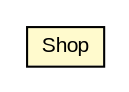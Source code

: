 #!/usr/local/bin/dot
#
# Class diagram 
# Generated by UMLGraph version R5_6 (http://www.umlgraph.org/)
#

digraph G {
	edge [fontname="arial",fontsize=10,labelfontname="arial",labelfontsize=10];
	node [fontname="arial",fontsize=10,shape=plaintext];
	nodesep=0.25;
	ranksep=0.5;
	// org.thoughtworks.sales.stage.shop.Shop
	c23789 [label=<<table title="org.thoughtworks.sales.stage.shop.Shop" border="0" cellborder="1" cellspacing="0" cellpadding="2" port="p" bgcolor="lemonChiffon" href="./Shop.html">
		<tr><td><table border="0" cellspacing="0" cellpadding="1">
<tr><td align="center" balign="center"> Shop </td></tr>
		</table></td></tr>
		</table>>, URL="./Shop.html", fontname="arial", fontcolor="black", fontsize=10.0];
}

